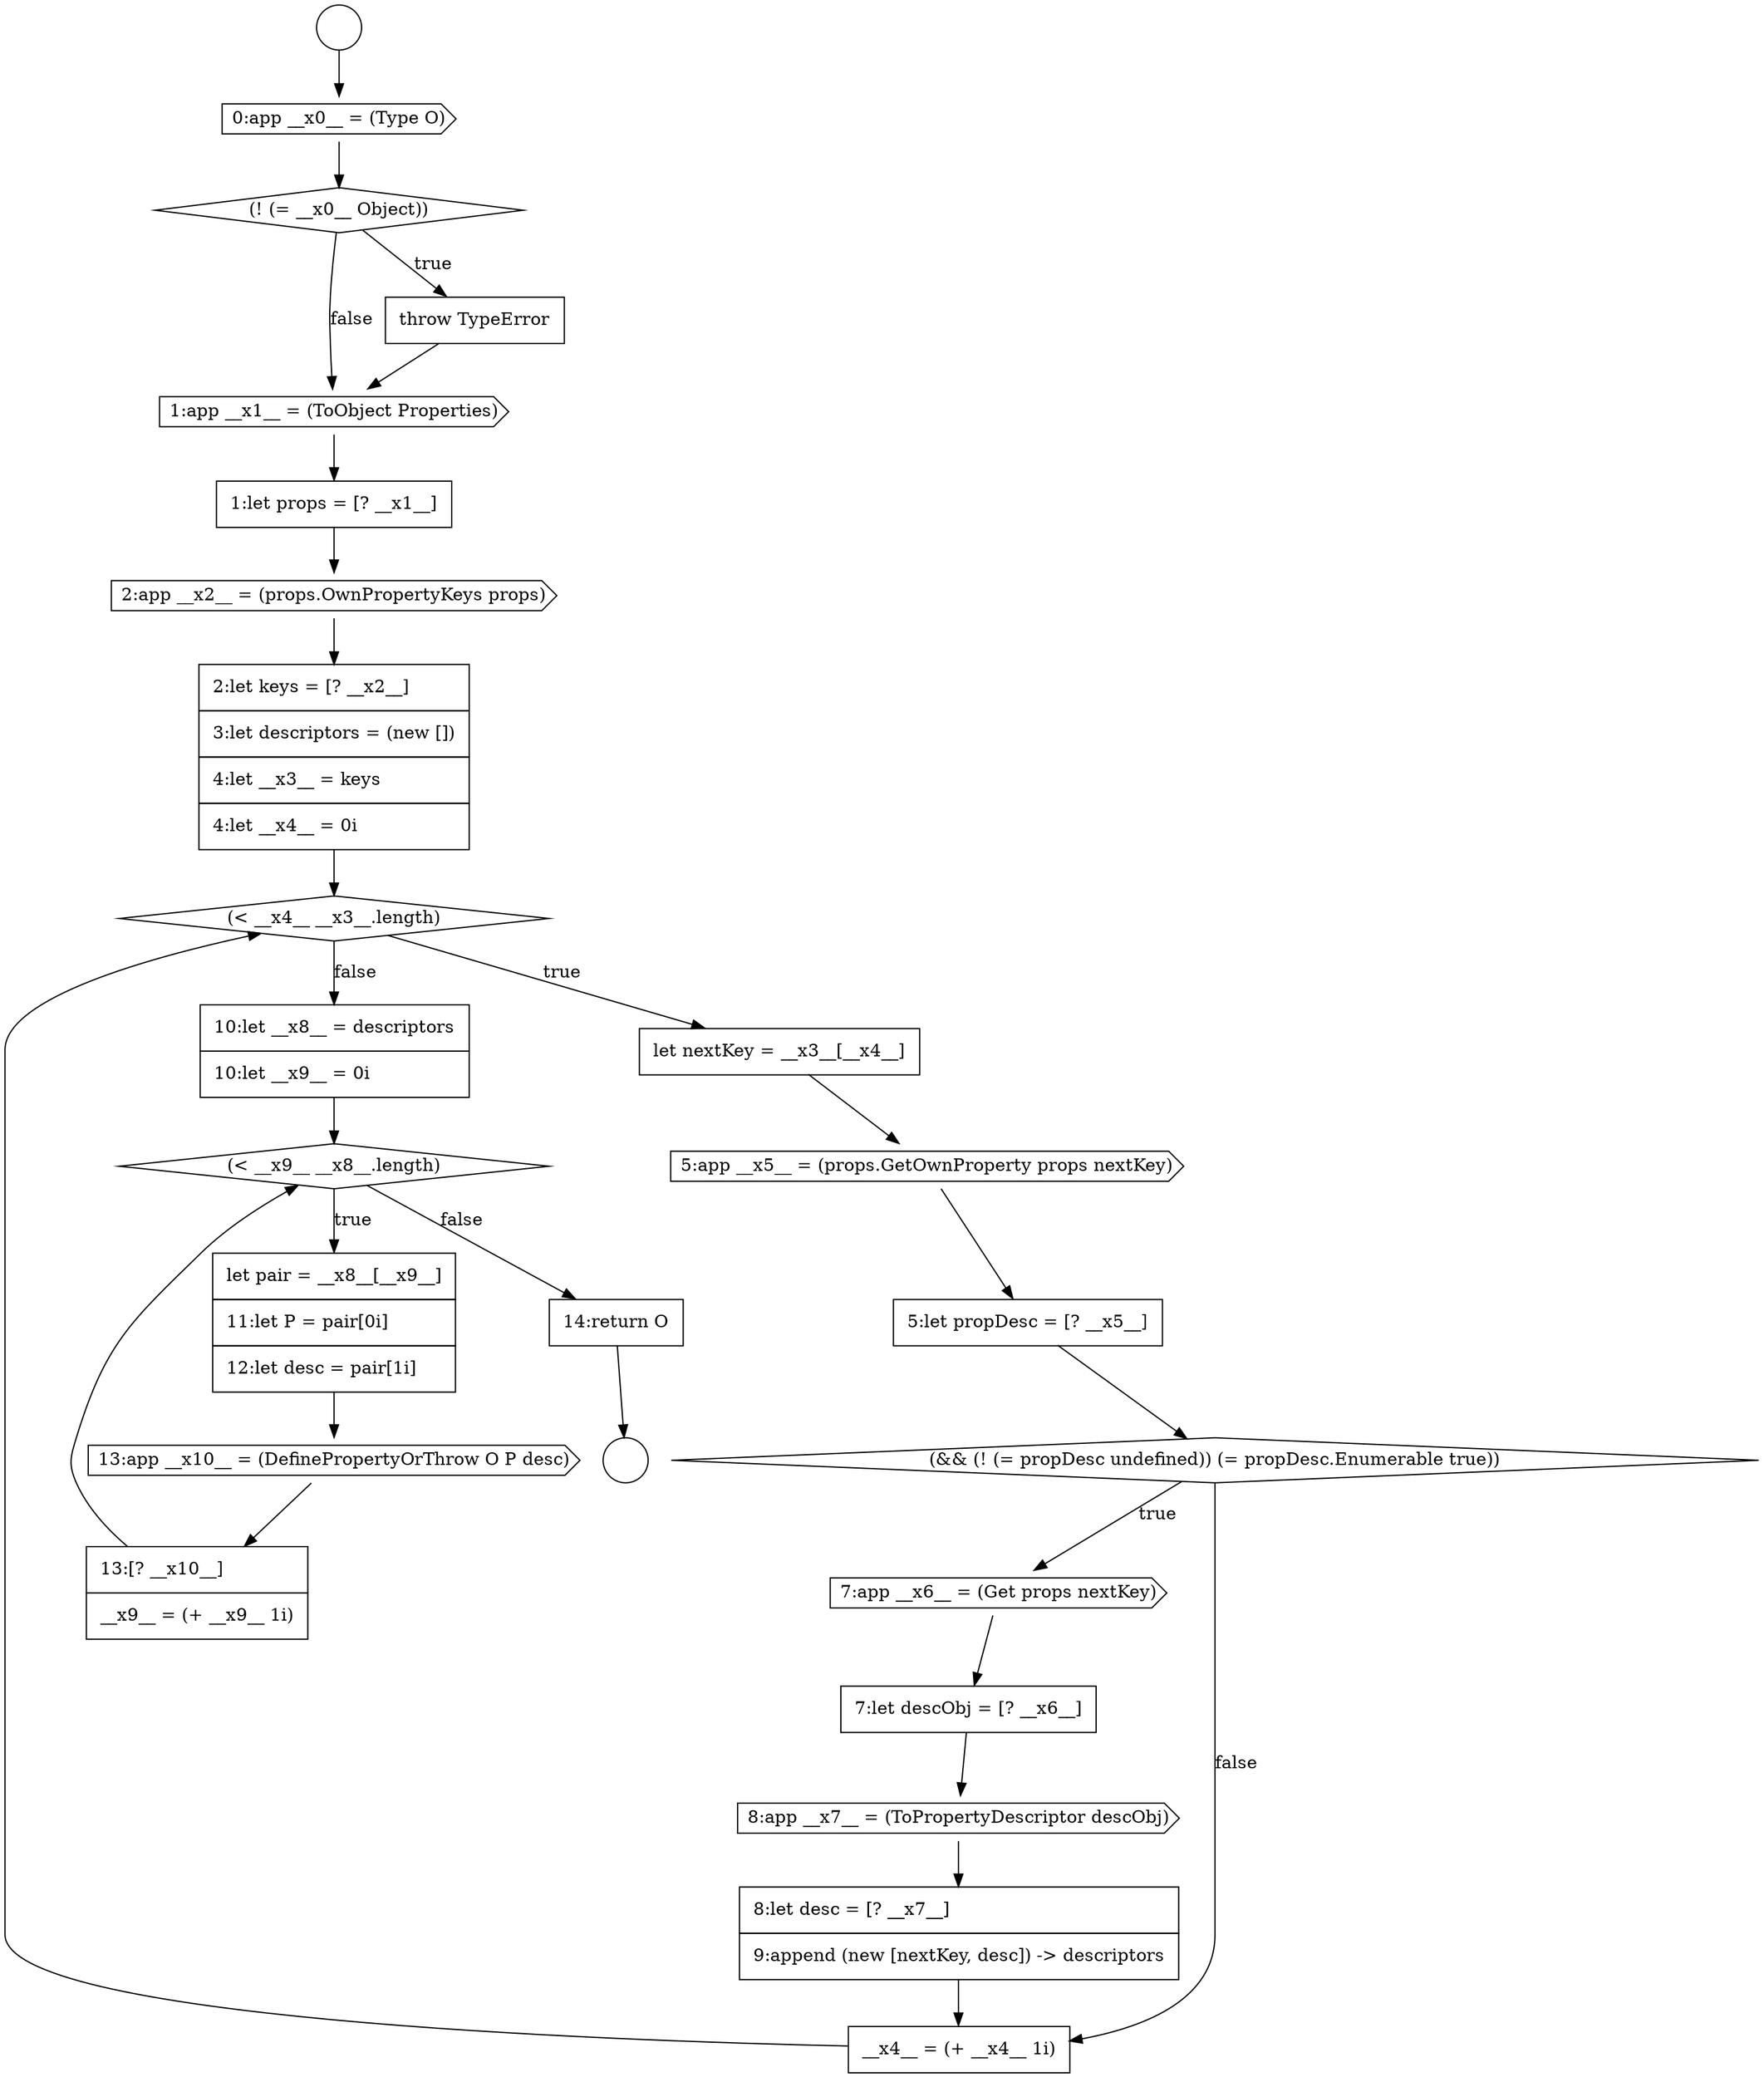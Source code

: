 digraph {
  node10319 [shape=circle label=" " color="black" fillcolor="white" style=filled]
  node10331 [shape=none, margin=0, label=<<font color="black">
    <table border="0" cellborder="1" cellspacing="0" cellpadding="10">
      <tr><td align="left">5:let propDesc = [? __x5__]</td></tr>
    </table>
  </font>> color="black" fillcolor="white" style=filled]
  node10341 [shape=cds, label=<<font color="black">13:app __x10__ = (DefinePropertyOrThrow O P desc)</font>> color="black" fillcolor="white" style=filled]
  node10336 [shape=none, margin=0, label=<<font color="black">
    <table border="0" cellborder="1" cellspacing="0" cellpadding="10">
      <tr><td align="left">8:let desc = [? __x7__]</td></tr>
      <tr><td align="left">9:append (new [nextKey, desc]) -&gt; descriptors</td></tr>
    </table>
  </font>> color="black" fillcolor="white" style=filled]
  node10324 [shape=cds, label=<<font color="black">1:app __x1__ = (ToObject Properties)</font>> color="black" fillcolor="white" style=filled]
  node10330 [shape=cds, label=<<font color="black">5:app __x5__ = (props.GetOwnProperty props nextKey)</font>> color="black" fillcolor="white" style=filled]
  node10335 [shape=cds, label=<<font color="black">8:app __x7__ = (ToPropertyDescriptor descObj)</font>> color="black" fillcolor="white" style=filled]
  node10342 [shape=none, margin=0, label=<<font color="black">
    <table border="0" cellborder="1" cellspacing="0" cellpadding="10">
      <tr><td align="left">13:[? __x10__]</td></tr>
      <tr><td align="left">__x9__ = (+ __x9__ 1i)</td></tr>
    </table>
  </font>> color="black" fillcolor="white" style=filled]
  node10338 [shape=none, margin=0, label=<<font color="black">
    <table border="0" cellborder="1" cellspacing="0" cellpadding="10">
      <tr><td align="left">10:let __x8__ = descriptors</td></tr>
      <tr><td align="left">10:let __x9__ = 0i</td></tr>
    </table>
  </font>> color="black" fillcolor="white" style=filled]
  node10333 [shape=cds, label=<<font color="black">7:app __x6__ = (Get props nextKey)</font>> color="black" fillcolor="white" style=filled]
  node10320 [shape=circle label=" " color="black" fillcolor="white" style=filled]
  node10332 [shape=diamond, label=<<font color="black">(&amp;&amp; (! (= propDesc undefined)) (= propDesc.Enumerable true))</font>> color="black" fillcolor="white" style=filled]
  node10325 [shape=none, margin=0, label=<<font color="black">
    <table border="0" cellborder="1" cellspacing="0" cellpadding="10">
      <tr><td align="left">1:let props = [? __x1__]</td></tr>
    </table>
  </font>> color="black" fillcolor="white" style=filled]
  node10340 [shape=none, margin=0, label=<<font color="black">
    <table border="0" cellborder="1" cellspacing="0" cellpadding="10">
      <tr><td align="left">let pair = __x8__[__x9__]</td></tr>
      <tr><td align="left">11:let P = pair[0i]</td></tr>
      <tr><td align="left">12:let desc = pair[1i]</td></tr>
    </table>
  </font>> color="black" fillcolor="white" style=filled]
  node10323 [shape=none, margin=0, label=<<font color="black">
    <table border="0" cellborder="1" cellspacing="0" cellpadding="10">
      <tr><td align="left">throw TypeError</td></tr>
    </table>
  </font>> color="black" fillcolor="white" style=filled]
  node10326 [shape=cds, label=<<font color="black">2:app __x2__ = (props.OwnPropertyKeys props)</font>> color="black" fillcolor="white" style=filled]
  node10337 [shape=none, margin=0, label=<<font color="black">
    <table border="0" cellborder="1" cellspacing="0" cellpadding="10">
      <tr><td align="left">__x4__ = (+ __x4__ 1i)</td></tr>
    </table>
  </font>> color="black" fillcolor="white" style=filled]
  node10327 [shape=none, margin=0, label=<<font color="black">
    <table border="0" cellborder="1" cellspacing="0" cellpadding="10">
      <tr><td align="left">2:let keys = [? __x2__]</td></tr>
      <tr><td align="left">3:let descriptors = (new [])</td></tr>
      <tr><td align="left">4:let __x3__ = keys</td></tr>
      <tr><td align="left">4:let __x4__ = 0i</td></tr>
    </table>
  </font>> color="black" fillcolor="white" style=filled]
  node10321 [shape=cds, label=<<font color="black">0:app __x0__ = (Type O)</font>> color="black" fillcolor="white" style=filled]
  node10334 [shape=none, margin=0, label=<<font color="black">
    <table border="0" cellborder="1" cellspacing="0" cellpadding="10">
      <tr><td align="left">7:let descObj = [? __x6__]</td></tr>
    </table>
  </font>> color="black" fillcolor="white" style=filled]
  node10329 [shape=none, margin=0, label=<<font color="black">
    <table border="0" cellborder="1" cellspacing="0" cellpadding="10">
      <tr><td align="left">let nextKey = __x3__[__x4__]</td></tr>
    </table>
  </font>> color="black" fillcolor="white" style=filled]
  node10322 [shape=diamond, label=<<font color="black">(! (= __x0__ Object))</font>> color="black" fillcolor="white" style=filled]
  node10339 [shape=diamond, label=<<font color="black">(&lt; __x9__ __x8__.length)</font>> color="black" fillcolor="white" style=filled]
  node10328 [shape=diamond, label=<<font color="black">(&lt; __x4__ __x3__.length)</font>> color="black" fillcolor="white" style=filled]
  node10343 [shape=none, margin=0, label=<<font color="black">
    <table border="0" cellborder="1" cellspacing="0" cellpadding="10">
      <tr><td align="left">14:return O</td></tr>
    </table>
  </font>> color="black" fillcolor="white" style=filled]
  node10332 -> node10333 [label=<<font color="black">true</font>> color="black"]
  node10332 -> node10337 [label=<<font color="black">false</font>> color="black"]
  node10326 -> node10327 [ color="black"]
  node10324 -> node10325 [ color="black"]
  node10321 -> node10322 [ color="black"]
  node10327 -> node10328 [ color="black"]
  node10330 -> node10331 [ color="black"]
  node10342 -> node10339 [ color="black"]
  node10329 -> node10330 [ color="black"]
  node10335 -> node10336 [ color="black"]
  node10334 -> node10335 [ color="black"]
  node10336 -> node10337 [ color="black"]
  node10331 -> node10332 [ color="black"]
  node10323 -> node10324 [ color="black"]
  node10333 -> node10334 [ color="black"]
  node10322 -> node10323 [label=<<font color="black">true</font>> color="black"]
  node10322 -> node10324 [label=<<font color="black">false</font>> color="black"]
  node10340 -> node10341 [ color="black"]
  node10339 -> node10340 [label=<<font color="black">true</font>> color="black"]
  node10339 -> node10343 [label=<<font color="black">false</font>> color="black"]
  node10341 -> node10342 [ color="black"]
  node10343 -> node10320 [ color="black"]
  node10337 -> node10328 [ color="black"]
  node10328 -> node10329 [label=<<font color="black">true</font>> color="black"]
  node10328 -> node10338 [label=<<font color="black">false</font>> color="black"]
  node10338 -> node10339 [ color="black"]
  node10325 -> node10326 [ color="black"]
  node10319 -> node10321 [ color="black"]
}
